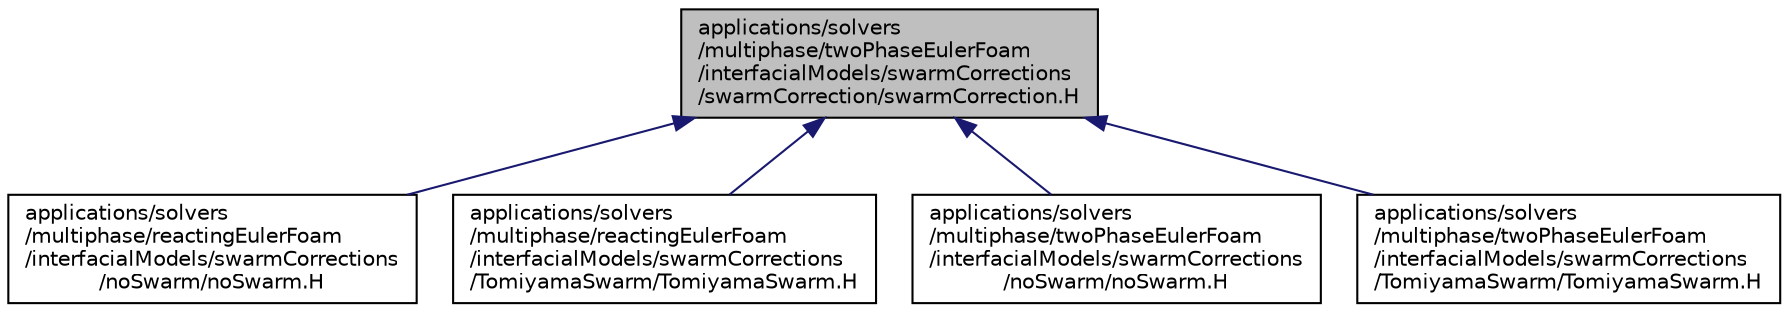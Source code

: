 digraph "applications/solvers/multiphase/twoPhaseEulerFoam/interfacialModels/swarmCorrections/swarmCorrection/swarmCorrection.H"
{
  bgcolor="transparent";
  edge [fontname="Helvetica",fontsize="10",labelfontname="Helvetica",labelfontsize="10"];
  node [fontname="Helvetica",fontsize="10",shape=record];
  Node1 [label="applications/solvers\l/multiphase/twoPhaseEulerFoam\l/interfacialModels/swarmCorrections\l/swarmCorrection/swarmCorrection.H",height=0.2,width=0.4,color="black", fillcolor="grey75", style="filled", fontcolor="black"];
  Node1 -> Node2 [dir="back",color="midnightblue",fontsize="10",style="solid",fontname="Helvetica"];
  Node2 [label="applications/solvers\l/multiphase/reactingEulerFoam\l/interfacialModels/swarmCorrections\l/noSwarm/noSwarm.H",height=0.2,width=0.4,color="black",URL="$a03547.html"];
  Node1 -> Node3 [dir="back",color="midnightblue",fontsize="10",style="solid",fontname="Helvetica"];
  Node3 [label="applications/solvers\l/multiphase/reactingEulerFoam\l/interfacialModels/swarmCorrections\l/TomiyamaSwarm/TomiyamaSwarm.H",height=0.2,width=0.4,color="black",URL="$a03557.html"];
  Node1 -> Node4 [dir="back",color="midnightblue",fontsize="10",style="solid",fontname="Helvetica"];
  Node4 [label="applications/solvers\l/multiphase/twoPhaseEulerFoam\l/interfacialModels/swarmCorrections\l/noSwarm/noSwarm.H",height=0.2,width=0.4,color="black",URL="$a03548.html"];
  Node1 -> Node5 [dir="back",color="midnightblue",fontsize="10",style="solid",fontname="Helvetica"];
  Node5 [label="applications/solvers\l/multiphase/twoPhaseEulerFoam\l/interfacialModels/swarmCorrections\l/TomiyamaSwarm/TomiyamaSwarm.H",height=0.2,width=0.4,color="black",URL="$a03558.html"];
}
